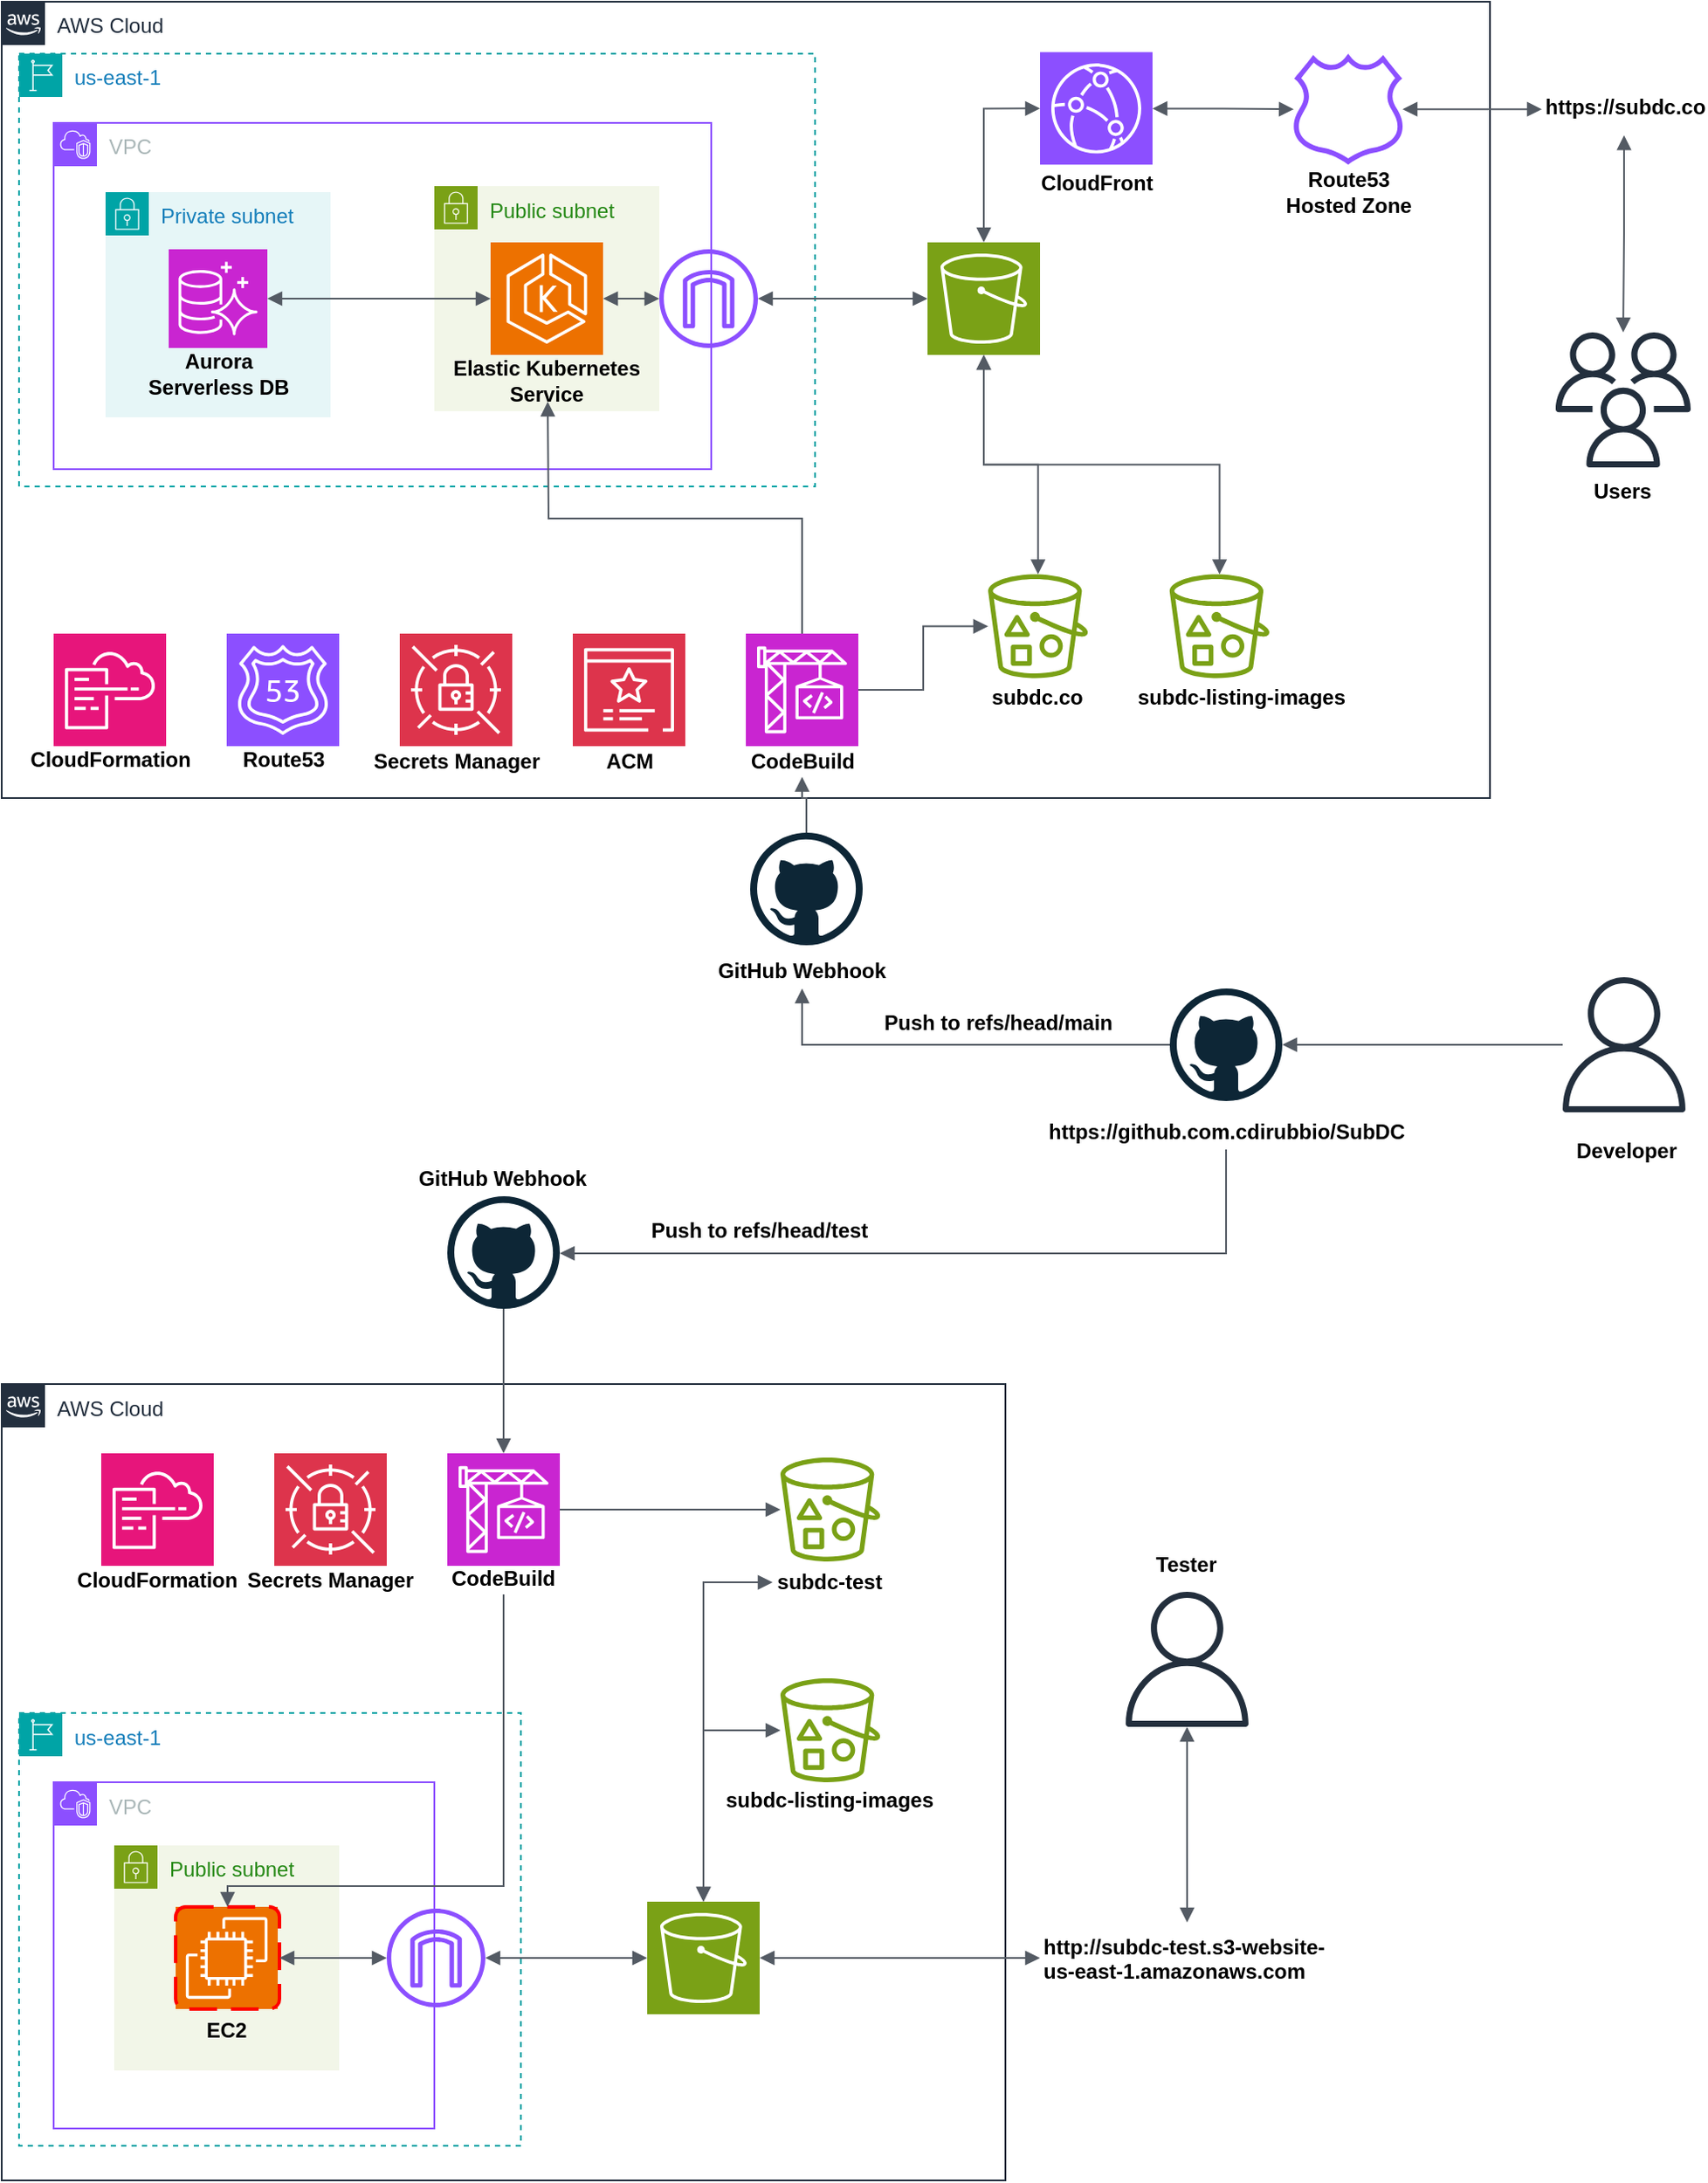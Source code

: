 <mxfile version="24.8.3">
  <diagram name="Page-1" id="cLoTebaXLB8Ytqw7zfb6">
    <mxGraphModel dx="511" dy="302" grid="1" gridSize="10" guides="1" tooltips="1" connect="1" arrows="1" fold="1" page="1" pageScale="1" pageWidth="850" pageHeight="1100" math="0" shadow="0">
      <root>
        <mxCell id="0" />
        <mxCell id="1" parent="0" />
        <mxCell id="9sHecVh8QtGsuW8aZkRC-1" value="AWS Cloud" style="points=[[0,0],[0.25,0],[0.5,0],[0.75,0],[1,0],[1,0.25],[1,0.5],[1,0.75],[1,1],[0.75,1],[0.5,1],[0.25,1],[0,1],[0,0.75],[0,0.5],[0,0.25]];outlineConnect=0;gradientColor=none;html=1;whiteSpace=wrap;fontSize=12;fontStyle=0;container=1;pointerEvents=0;collapsible=0;recursiveResize=0;shape=mxgraph.aws4.group;grIcon=mxgraph.aws4.group_aws_cloud_alt;strokeColor=#232F3E;fillColor=none;verticalAlign=top;align=left;spacingLeft=30;fontColor=#232F3E;dashed=0;" parent="1" vertex="1">
          <mxGeometry x="20" y="20" width="860" height="460" as="geometry" />
        </mxCell>
        <mxCell id="9sHecVh8QtGsuW8aZkRC-2" value="us-east-1" style="points=[[0,0],[0.25,0],[0.5,0],[0.75,0],[1,0],[1,0.25],[1,0.5],[1,0.75],[1,1],[0.75,1],[0.5,1],[0.25,1],[0,1],[0,0.75],[0,0.5],[0,0.25]];outlineConnect=0;gradientColor=none;html=1;whiteSpace=wrap;fontSize=12;fontStyle=0;container=1;pointerEvents=0;collapsible=0;recursiveResize=0;shape=mxgraph.aws4.group;grIcon=mxgraph.aws4.group_region;strokeColor=#00A4A6;fillColor=none;verticalAlign=top;align=left;spacingLeft=30;fontColor=#147EBA;dashed=1;" parent="9sHecVh8QtGsuW8aZkRC-1" vertex="1">
          <mxGeometry x="10" y="30" width="460" height="250" as="geometry" />
        </mxCell>
        <mxCell id="9sHecVh8QtGsuW8aZkRC-8" value="VPC" style="points=[[0,0],[0.25,0],[0.5,0],[0.75,0],[1,0],[1,0.25],[1,0.5],[1,0.75],[1,1],[0.75,1],[0.5,1],[0.25,1],[0,1],[0,0.75],[0,0.5],[0,0.25]];outlineConnect=0;gradientColor=none;html=1;whiteSpace=wrap;fontSize=12;fontStyle=0;container=1;pointerEvents=0;collapsible=0;recursiveResize=0;shape=mxgraph.aws4.group;grIcon=mxgraph.aws4.group_vpc2;strokeColor=#8C4FFF;fillColor=none;verticalAlign=top;align=left;spacingLeft=30;fontColor=#AAB7B8;dashed=0;" parent="9sHecVh8QtGsuW8aZkRC-2" vertex="1">
          <mxGeometry x="20" y="40" width="380" height="200" as="geometry" />
        </mxCell>
        <mxCell id="9sHecVh8QtGsuW8aZkRC-9" value="Public subnet" style="points=[[0,0],[0.25,0],[0.5,0],[0.75,0],[1,0],[1,0.25],[1,0.5],[1,0.75],[1,1],[0.75,1],[0.5,1],[0.25,1],[0,1],[0,0.75],[0,0.5],[0,0.25]];outlineConnect=0;gradientColor=none;html=1;whiteSpace=wrap;fontSize=12;fontStyle=0;container=1;pointerEvents=0;collapsible=0;recursiveResize=0;shape=mxgraph.aws4.group;grIcon=mxgraph.aws4.group_security_group;grStroke=0;strokeColor=#7AA116;fillColor=#F2F6E8;verticalAlign=top;align=left;spacingLeft=30;fontColor=#248814;dashed=0;" parent="9sHecVh8QtGsuW8aZkRC-8" vertex="1">
          <mxGeometry x="220" y="36.5" width="130" height="130" as="geometry" />
        </mxCell>
        <mxCell id="8hndP29kRmZh06HsHL5m-2" value="" style="sketch=0;points=[[0,0,0],[0.25,0,0],[0.5,0,0],[0.75,0,0],[1,0,0],[0,1,0],[0.25,1,0],[0.5,1,0],[0.75,1,0],[1,1,0],[0,0.25,0],[0,0.5,0],[0,0.75,0],[1,0.25,0],[1,0.5,0],[1,0.75,0]];outlineConnect=0;fontColor=#232F3E;fillColor=#ED7100;strokeColor=#ffffff;dashed=0;verticalLabelPosition=bottom;verticalAlign=top;align=center;html=1;fontSize=12;fontStyle=0;aspect=fixed;shape=mxgraph.aws4.resourceIcon;resIcon=mxgraph.aws4.eks;" vertex="1" parent="9sHecVh8QtGsuW8aZkRC-9">
          <mxGeometry x="32.5" y="32.5" width="65" height="65" as="geometry" />
        </mxCell>
        <mxCell id="8hndP29kRmZh06HsHL5m-4" value="Elastic Kubernetes Service" style="text;html=1;align=center;verticalAlign=middle;whiteSpace=wrap;rounded=0;fontStyle=1" vertex="1" parent="9sHecVh8QtGsuW8aZkRC-9">
          <mxGeometry x="5" y="97.5" width="120" height="30" as="geometry" />
        </mxCell>
        <mxCell id="9sHecVh8QtGsuW8aZkRC-35" value="Private subnet" style="points=[[0,0],[0.25,0],[0.5,0],[0.75,0],[1,0],[1,0.25],[1,0.5],[1,0.75],[1,1],[0.75,1],[0.5,1],[0.25,1],[0,1],[0,0.75],[0,0.5],[0,0.25]];outlineConnect=0;gradientColor=none;html=1;whiteSpace=wrap;fontSize=12;fontStyle=0;container=1;pointerEvents=0;collapsible=0;recursiveResize=0;shape=mxgraph.aws4.group;grIcon=mxgraph.aws4.group_security_group;grStroke=0;strokeColor=#00A4A6;fillColor=#E6F6F7;verticalAlign=top;align=left;spacingLeft=30;fontColor=#147EBA;dashed=0;" parent="9sHecVh8QtGsuW8aZkRC-8" vertex="1">
          <mxGeometry x="30" y="40" width="130" height="130" as="geometry" />
        </mxCell>
        <mxCell id="9sHecVh8QtGsuW8aZkRC-37" value="" style="sketch=0;points=[[0,0,0],[0.25,0,0],[0.5,0,0],[0.75,0,0],[1,0,0],[0,1,0],[0.25,1,0],[0.5,1,0],[0.75,1,0],[1,1,0],[0,0.25,0],[0,0.5,0],[0,0.75,0],[1,0.25,0],[1,0.5,0],[1,0.75,0]];outlineConnect=0;fontColor=#232F3E;fillColor=#C925D1;strokeColor=#ffffff;dashed=0;verticalLabelPosition=bottom;verticalAlign=top;align=center;html=1;fontSize=12;fontStyle=0;aspect=fixed;shape=mxgraph.aws4.resourceIcon;resIcon=mxgraph.aws4.aurora;" parent="9sHecVh8QtGsuW8aZkRC-35" vertex="1">
          <mxGeometry x="36.5" y="33" width="57" height="57" as="geometry" />
        </mxCell>
        <mxCell id="9sHecVh8QtGsuW8aZkRC-38" value="Aurora Serverless DB" style="text;html=1;align=center;verticalAlign=middle;whiteSpace=wrap;rounded=0;fontStyle=1" parent="9sHecVh8QtGsuW8aZkRC-35" vertex="1">
          <mxGeometry x="15.75" y="90" width="98.5" height="30" as="geometry" />
        </mxCell>
        <mxCell id="9sHecVh8QtGsuW8aZkRC-39" style="edgeStyle=orthogonalEdgeStyle;rounded=0;orthogonalLoop=1;jettySize=auto;html=1;exitX=1;exitY=0.5;exitDx=0;exitDy=0;exitPerimeter=0;endArrow=block;elbow=vertical;startArrow=block;startFill=1;endFill=1;strokeColor=#545B64;" parent="9sHecVh8QtGsuW8aZkRC-8" source="9sHecVh8QtGsuW8aZkRC-37" target="8hndP29kRmZh06HsHL5m-2" edge="1">
          <mxGeometry relative="1" as="geometry">
            <mxPoint x="240" y="102" as="targetPoint" />
          </mxGeometry>
        </mxCell>
        <mxCell id="9sHecVh8QtGsuW8aZkRC-12" value="" style="sketch=0;outlineConnect=0;fontColor=#232F3E;gradientColor=none;fillColor=#8C4FFF;strokeColor=none;dashed=0;verticalLabelPosition=bottom;verticalAlign=top;align=center;html=1;fontSize=12;fontStyle=0;aspect=fixed;pointerEvents=1;shape=mxgraph.aws4.internet_gateway;" parent="9sHecVh8QtGsuW8aZkRC-8" vertex="1">
          <mxGeometry x="350" y="73" width="57" height="57" as="geometry" />
        </mxCell>
        <mxCell id="9sHecVh8QtGsuW8aZkRC-23" value="" style="edgeStyle=orthogonalEdgeStyle;html=1;endArrow=block;elbow=vertical;startArrow=block;startFill=1;endFill=1;strokeColor=#545B64;rounded=0;exitX=1;exitY=0.5;exitDx=0;exitDy=0;exitPerimeter=0;" parent="9sHecVh8QtGsuW8aZkRC-8" source="8hndP29kRmZh06HsHL5m-2" target="9sHecVh8QtGsuW8aZkRC-12" edge="1">
          <mxGeometry width="100" relative="1" as="geometry">
            <mxPoint x="320" y="102" as="sourcePoint" />
            <mxPoint x="235" y="110" as="targetPoint" />
          </mxGeometry>
        </mxCell>
        <mxCell id="HaM_An7yO-ACqNu1QWbp-11" style="edgeStyle=orthogonalEdgeStyle;rounded=0;orthogonalLoop=1;jettySize=auto;html=1;exitX=0.5;exitY=1;exitDx=0;exitDy=0;exitPerimeter=0;endArrow=block;elbow=vertical;startArrow=block;startFill=1;endFill=1;strokeColor=#545B64;" parent="9sHecVh8QtGsuW8aZkRC-1" source="7wSFpp9sJQzXC4tISoXY-12" target="9sHecVh8QtGsuW8aZkRC-16" edge="1">
          <mxGeometry relative="1" as="geometry" />
        </mxCell>
        <mxCell id="9sHecVh8QtGsuW8aZkRC-16" value="" style="sketch=0;outlineConnect=0;fontColor=#232F3E;gradientColor=none;fillColor=#7AA116;strokeColor=none;dashed=0;verticalLabelPosition=bottom;verticalAlign=top;align=center;html=1;fontSize=12;fontStyle=0;aspect=fixed;pointerEvents=1;shape=mxgraph.aws4.bucket_with_objects;" parent="9sHecVh8QtGsuW8aZkRC-1" vertex="1">
          <mxGeometry x="674.89" y="330.75" width="57.69" height="60" as="geometry" />
        </mxCell>
        <mxCell id="9sHecVh8QtGsuW8aZkRC-31" value="subdc.co" style="text;html=1;align=center;verticalAlign=middle;whiteSpace=wrap;rounded=0;fontStyle=1" parent="9sHecVh8QtGsuW8aZkRC-1" vertex="1">
          <mxGeometry x="573.27" y="393.25" width="51.15" height="16.5" as="geometry" />
        </mxCell>
        <mxCell id="pGSdeuUpQNaxIjK8rSRS-2" value="subdc-listing-images" style="text;html=1;align=center;verticalAlign=middle;whiteSpace=wrap;rounded=0;fontStyle=1" parent="9sHecVh8QtGsuW8aZkRC-1" vertex="1">
          <mxGeometry x="651.27" y="390.75" width="131.15" height="21.5" as="geometry" />
        </mxCell>
        <mxCell id="pGSdeuUpQNaxIjK8rSRS-1" value="" style="sketch=0;outlineConnect=0;fontColor=#232F3E;gradientColor=none;fillColor=#7AA116;strokeColor=none;dashed=0;verticalLabelPosition=bottom;verticalAlign=top;align=center;html=1;fontSize=12;fontStyle=0;aspect=fixed;pointerEvents=1;shape=mxgraph.aws4.bucket_with_objects;" parent="9sHecVh8QtGsuW8aZkRC-1" vertex="1">
          <mxGeometry x="570" y="330.75" width="57.69" height="60" as="geometry" />
        </mxCell>
        <mxCell id="7wSFpp9sJQzXC4tISoXY-8" value="" style="sketch=0;points=[[0,0,0],[0.25,0,0],[0.5,0,0],[0.75,0,0],[1,0,0],[0,1,0],[0.25,1,0],[0.5,1,0],[0.75,1,0],[1,1,0],[0,0.25,0],[0,0.5,0],[0,0.75,0],[1,0.25,0],[1,0.5,0],[1,0.75,0]];points=[[0,0,0],[0.25,0,0],[0.5,0,0],[0.75,0,0],[1,0,0],[0,1,0],[0.25,1,0],[0.5,1,0],[0.75,1,0],[1,1,0],[0,0.25,0],[0,0.5,0],[0,0.75,0],[1,0.25,0],[1,0.5,0],[1,0.75,0]];outlineConnect=0;fontColor=#232F3E;fillColor=#E7157B;strokeColor=#ffffff;dashed=0;verticalLabelPosition=bottom;verticalAlign=top;align=center;html=1;fontSize=12;fontStyle=0;aspect=fixed;shape=mxgraph.aws4.resourceIcon;resIcon=mxgraph.aws4.cloudformation;" parent="9sHecVh8QtGsuW8aZkRC-1" vertex="1">
          <mxGeometry x="30" y="365" width="65" height="65" as="geometry" />
        </mxCell>
        <mxCell id="7wSFpp9sJQzXC4tISoXY-22" style="edgeStyle=orthogonalEdgeStyle;rounded=0;orthogonalLoop=1;jettySize=auto;html=1;endArrow=block;elbow=vertical;startArrow=block;startFill=1;endFill=1;strokeColor=#545B64;" parent="9sHecVh8QtGsuW8aZkRC-1" source="7wSFpp9sJQzXC4tISoXY-12" target="9sHecVh8QtGsuW8aZkRC-12" edge="1">
          <mxGeometry relative="1" as="geometry" />
        </mxCell>
        <mxCell id="7wSFpp9sJQzXC4tISoXY-12" value="" style="sketch=0;points=[[0,0,0],[0.25,0,0],[0.5,0,0],[0.75,0,0],[1,0,0],[0,1,0],[0.25,1,0],[0.5,1,0],[0.75,1,0],[1,1,0],[0,0.25,0],[0,0.5,0],[0,0.75,0],[1,0.25,0],[1,0.5,0],[1,0.75,0]];outlineConnect=0;fontColor=#232F3E;fillColor=#7AA116;strokeColor=#ffffff;dashed=0;verticalLabelPosition=bottom;verticalAlign=top;align=center;html=1;fontSize=12;fontStyle=0;aspect=fixed;shape=mxgraph.aws4.resourceIcon;resIcon=mxgraph.aws4.s3;" parent="9sHecVh8QtGsuW8aZkRC-1" vertex="1">
          <mxGeometry x="535" y="139" width="65" height="65" as="geometry" />
        </mxCell>
        <mxCell id="7wSFpp9sJQzXC4tISoXY-17" value="" style="sketch=0;outlineConnect=0;fontColor=#232F3E;gradientColor=none;fillColor=#8C4FFF;strokeColor=none;dashed=0;verticalLabelPosition=bottom;verticalAlign=top;align=center;html=1;fontSize=12;fontStyle=0;aspect=fixed;pointerEvents=1;shape=mxgraph.aws4.hosted_zone;" parent="9sHecVh8QtGsuW8aZkRC-1" vertex="1">
          <mxGeometry x="745.58" y="30" width="65" height="64.17" as="geometry" />
        </mxCell>
        <mxCell id="7wSFpp9sJQzXC4tISoXY-18" value="" style="sketch=0;points=[[0,0,0],[0.25,0,0],[0.5,0,0],[0.75,0,0],[1,0,0],[0,1,0],[0.25,1,0],[0.5,1,0],[0.75,1,0],[1,1,0],[0,0.25,0],[0,0.5,0],[0,0.75,0],[1,0.25,0],[1,0.5,0],[1,0.75,0]];outlineConnect=0;fontColor=#232F3E;fillColor=#8C4FFF;strokeColor=#ffffff;dashed=0;verticalLabelPosition=bottom;verticalAlign=top;align=center;html=1;fontSize=12;fontStyle=0;aspect=fixed;shape=mxgraph.aws4.resourceIcon;resIcon=mxgraph.aws4.route_53;" parent="9sHecVh8QtGsuW8aZkRC-1" vertex="1">
          <mxGeometry x="130" y="365" width="65" height="65" as="geometry" />
        </mxCell>
        <mxCell id="7wSFpp9sJQzXC4tISoXY-21" value="Route53 Hosted Zone" style="text;html=1;align=center;verticalAlign=middle;whiteSpace=wrap;rounded=0;fontStyle=1" parent="9sHecVh8QtGsuW8aZkRC-1" vertex="1">
          <mxGeometry x="732.58" y="95" width="91" height="30" as="geometry" />
        </mxCell>
        <mxCell id="7wSFpp9sJQzXC4tISoXY-42" style="edgeStyle=orthogonalEdgeStyle;rounded=0;orthogonalLoop=1;jettySize=auto;html=1;endArrow=block;elbow=vertical;startArrow=none;endFill=1;strokeColor=#545B64;" parent="9sHecVh8QtGsuW8aZkRC-1" source="7wSFpp9sJQzXC4tISoXY-23" target="pGSdeuUpQNaxIjK8rSRS-1" edge="1">
          <mxGeometry relative="1" as="geometry" />
        </mxCell>
        <mxCell id="HaM_An7yO-ACqNu1QWbp-9" style="edgeStyle=orthogonalEdgeStyle;rounded=0;orthogonalLoop=1;jettySize=auto;html=1;entryX=0.5;entryY=1;entryDx=0;entryDy=0;exitX=0.5;exitY=0;exitDx=0;exitDy=0;exitPerimeter=0;endArrow=block;elbow=vertical;startArrow=none;endFill=1;strokeColor=#545B64;" parent="9sHecVh8QtGsuW8aZkRC-1" source="7wSFpp9sJQzXC4tISoXY-23" edge="1">
          <mxGeometry relative="1" as="geometry">
            <mxPoint x="315.5" y="231" as="targetPoint" />
          </mxGeometry>
        </mxCell>
        <mxCell id="7wSFpp9sJQzXC4tISoXY-23" value="" style="sketch=0;points=[[0,0,0],[0.25,0,0],[0.5,0,0],[0.75,0,0],[1,0,0],[0,1,0],[0.25,1,0],[0.5,1,0],[0.75,1,0],[1,1,0],[0,0.25,0],[0,0.5,0],[0,0.75,0],[1,0.25,0],[1,0.5,0],[1,0.75,0]];outlineConnect=0;fontColor=#232F3E;fillColor=#C925D1;strokeColor=#ffffff;dashed=0;verticalLabelPosition=bottom;verticalAlign=top;align=center;html=1;fontSize=12;fontStyle=0;aspect=fixed;shape=mxgraph.aws4.resourceIcon;resIcon=mxgraph.aws4.codebuild;" parent="9sHecVh8QtGsuW8aZkRC-1" vertex="1">
          <mxGeometry x="430" y="365" width="65" height="65" as="geometry" />
        </mxCell>
        <mxCell id="7wSFpp9sJQzXC4tISoXY-26" value="CloudFormation" style="text;html=1;align=center;verticalAlign=middle;whiteSpace=wrap;rounded=0;fontStyle=1" parent="9sHecVh8QtGsuW8aZkRC-1" vertex="1">
          <mxGeometry x="12.5" y="430" width="100" height="16.5" as="geometry" />
        </mxCell>
        <mxCell id="7wSFpp9sJQzXC4tISoXY-25" value="Route53" style="text;html=1;align=center;verticalAlign=middle;whiteSpace=wrap;rounded=0;fontStyle=1" parent="9sHecVh8QtGsuW8aZkRC-1" vertex="1">
          <mxGeometry x="132.5" y="430" width="60" height="16.5" as="geometry" />
        </mxCell>
        <mxCell id="7wSFpp9sJQzXC4tISoXY-24" value="CodeBuild" style="text;html=1;align=center;verticalAlign=middle;whiteSpace=wrap;rounded=0;fontStyle=1" parent="9sHecVh8QtGsuW8aZkRC-1" vertex="1">
          <mxGeometry x="432.5" y="430" width="60" height="17.75" as="geometry" />
        </mxCell>
        <mxCell id="7wSFpp9sJQzXC4tISoXY-28" value="Secrets Manager" style="text;html=1;align=center;verticalAlign=middle;whiteSpace=wrap;rounded=0;fontStyle=1" parent="9sHecVh8QtGsuW8aZkRC-1" vertex="1">
          <mxGeometry x="212.5" y="430" width="100" height="17.75" as="geometry" />
        </mxCell>
        <mxCell id="7wSFpp9sJQzXC4tISoXY-27" value="" style="sketch=0;points=[[0,0,0],[0.25,0,0],[0.5,0,0],[0.75,0,0],[1,0,0],[0,1,0],[0.25,1,0],[0.5,1,0],[0.75,1,0],[1,1,0],[0,0.25,0],[0,0.5,0],[0,0.75,0],[1,0.25,0],[1,0.5,0],[1,0.75,0]];outlineConnect=0;fontColor=#232F3E;fillColor=#DD344C;strokeColor=#ffffff;dashed=0;verticalLabelPosition=bottom;verticalAlign=top;align=center;html=1;fontSize=12;fontStyle=0;aspect=fixed;shape=mxgraph.aws4.resourceIcon;resIcon=mxgraph.aws4.secrets_manager;" parent="9sHecVh8QtGsuW8aZkRC-1" vertex="1">
          <mxGeometry x="230" y="365" width="65" height="65" as="geometry" />
        </mxCell>
        <mxCell id="HaM_An7yO-ACqNu1QWbp-6" style="edgeStyle=orthogonalEdgeStyle;rounded=0;orthogonalLoop=1;jettySize=auto;html=1;endArrow=block;elbow=vertical;startArrow=block;startFill=1;endFill=1;strokeColor=#545B64;" parent="9sHecVh8QtGsuW8aZkRC-1" source="HaM_An7yO-ACqNu1QWbp-2" target="7wSFpp9sJQzXC4tISoXY-17" edge="1">
          <mxGeometry relative="1" as="geometry" />
        </mxCell>
        <mxCell id="HaM_An7yO-ACqNu1QWbp-2" value="" style="sketch=0;points=[[0,0,0],[0.25,0,0],[0.5,0,0],[0.75,0,0],[1,0,0],[0,1,0],[0.25,1,0],[0.5,1,0],[0.75,1,0],[1,1,0],[0,0.25,0],[0,0.5,0],[0,0.75,0],[1,0.25,0],[1,0.5,0],[1,0.75,0]];outlineConnect=0;fontColor=#232F3E;fillColor=#8C4FFF;strokeColor=#ffffff;dashed=0;verticalLabelPosition=bottom;verticalAlign=top;align=center;html=1;fontSize=12;fontStyle=0;aspect=fixed;shape=mxgraph.aws4.resourceIcon;resIcon=mxgraph.aws4.cloudfront;" parent="9sHecVh8QtGsuW8aZkRC-1" vertex="1">
          <mxGeometry x="600" y="29.17" width="65" height="65" as="geometry" />
        </mxCell>
        <mxCell id="HaM_An7yO-ACqNu1QWbp-5" style="edgeStyle=orthogonalEdgeStyle;rounded=0;orthogonalLoop=1;jettySize=auto;html=1;entryX=0.5;entryY=0;entryDx=0;entryDy=0;entryPerimeter=0;endArrow=block;elbow=vertical;startArrow=block;startFill=1;endFill=1;strokeColor=#545B64;exitX=0;exitY=0.5;exitDx=0;exitDy=0;exitPerimeter=0;" parent="9sHecVh8QtGsuW8aZkRC-1" source="HaM_An7yO-ACqNu1QWbp-2" target="7wSFpp9sJQzXC4tISoXY-12" edge="1">
          <mxGeometry relative="1" as="geometry" />
        </mxCell>
        <mxCell id="HaM_An7yO-ACqNu1QWbp-7" value="CloudFront" style="text;html=1;align=center;verticalAlign=middle;whiteSpace=wrap;rounded=0;fontStyle=1" parent="9sHecVh8QtGsuW8aZkRC-1" vertex="1">
          <mxGeometry x="597.5" y="95" width="70" height="20" as="geometry" />
        </mxCell>
        <mxCell id="HaM_An7yO-ACqNu1QWbp-10" style="edgeStyle=orthogonalEdgeStyle;rounded=0;orthogonalLoop=1;jettySize=auto;html=1;entryX=0.5;entryY=1;entryDx=0;entryDy=0;entryPerimeter=0;endArrow=block;elbow=vertical;startArrow=block;startFill=1;endFill=1;strokeColor=#545B64;" parent="9sHecVh8QtGsuW8aZkRC-1" source="pGSdeuUpQNaxIjK8rSRS-1" target="7wSFpp9sJQzXC4tISoXY-12" edge="1">
          <mxGeometry relative="1" as="geometry" />
        </mxCell>
        <mxCell id="HaM_An7yO-ACqNu1QWbp-13" value="" style="sketch=0;points=[[0,0,0],[0.25,0,0],[0.5,0,0],[0.75,0,0],[1,0,0],[0,1,0],[0.25,1,0],[0.5,1,0],[0.75,1,0],[1,1,0],[0,0.25,0],[0,0.5,0],[0,0.75,0],[1,0.25,0],[1,0.5,0],[1,0.75,0]];outlineConnect=0;fontColor=#232F3E;fillColor=#DD344C;strokeColor=#ffffff;dashed=0;verticalLabelPosition=bottom;verticalAlign=top;align=center;html=1;fontSize=12;fontStyle=0;aspect=fixed;shape=mxgraph.aws4.resourceIcon;resIcon=mxgraph.aws4.certificate_manager_3;" parent="9sHecVh8QtGsuW8aZkRC-1" vertex="1">
          <mxGeometry x="330" y="365" width="65" height="65" as="geometry" />
        </mxCell>
        <mxCell id="HaM_An7yO-ACqNu1QWbp-14" value="ACM" style="text;html=1;align=center;verticalAlign=middle;whiteSpace=wrap;rounded=0;fontStyle=1" parent="9sHecVh8QtGsuW8aZkRC-1" vertex="1">
          <mxGeometry x="342.5" y="430" width="40" height="17.75" as="geometry" />
        </mxCell>
        <mxCell id="7wSFpp9sJQzXC4tISoXY-30" style="edgeStyle=orthogonalEdgeStyle;rounded=0;orthogonalLoop=1;jettySize=auto;html=1;endArrow=block;elbow=vertical;startArrow=block;startFill=1;endFill=1;strokeColor=#545B64;" parent="1" source="9sHecVh8QtGsuW8aZkRC-27" target="7wSFpp9sJQzXC4tISoXY-17" edge="1">
          <mxGeometry relative="1" as="geometry" />
        </mxCell>
        <UserObject label="&lt;b&gt;https://subdc.co&lt;/b&gt;" link="https://subdc.co" id="9sHecVh8QtGsuW8aZkRC-27">
          <mxCell style="text;whiteSpace=wrap;html=1;" parent="1" vertex="1">
            <mxGeometry x="910" y="67.09" width="95" height="30" as="geometry" />
          </mxCell>
        </UserObject>
        <mxCell id="9sHecVh8QtGsuW8aZkRC-32" style="edgeStyle=orthogonalEdgeStyle;rounded=0;orthogonalLoop=1;jettySize=auto;html=1;endArrow=block;elbow=vertical;startArrow=block;startFill=1;endFill=1;strokeColor=#545B64;" parent="1" source="9sHecVh8QtGsuW8aZkRC-27" target="M8VhZg36b8eC-4sq4X0w-50" edge="1">
          <mxGeometry relative="1" as="geometry">
            <mxPoint x="909.44" y="80" as="sourcePoint" />
            <mxPoint x="957.5" y="190" as="targetPoint" />
          </mxGeometry>
        </mxCell>
        <mxCell id="7wSFpp9sJQzXC4tISoXY-41" style="edgeStyle=orthogonalEdgeStyle;rounded=0;orthogonalLoop=1;jettySize=auto;html=1;endArrow=block;elbow=vertical;startArrow=none;endFill=1;strokeColor=#545B64;" parent="1" source="7wSFpp9sJQzXC4tISoXY-31" target="7wSFpp9sJQzXC4tISoXY-24" edge="1">
          <mxGeometry relative="1" as="geometry" />
        </mxCell>
        <mxCell id="7wSFpp9sJQzXC4tISoXY-31" value="" style="dashed=0;outlineConnect=0;html=1;align=center;labelPosition=center;verticalLabelPosition=bottom;verticalAlign=top;shape=mxgraph.weblogos.github" parent="1" vertex="1">
          <mxGeometry x="452.5" y="500" width="65" height="65" as="geometry" />
        </mxCell>
        <mxCell id="7wSFpp9sJQzXC4tISoXY-32" value="GitHub Webhook" style="text;html=1;align=center;verticalAlign=middle;whiteSpace=wrap;rounded=0;fontStyle=1" parent="1" vertex="1">
          <mxGeometry x="430.97" y="570" width="103.07" height="20" as="geometry" />
        </mxCell>
        <mxCell id="M8VhZg36b8eC-4sq4X0w-1" value="AWS Cloud" style="points=[[0,0],[0.25,0],[0.5,0],[0.75,0],[1,0],[1,0.25],[1,0.5],[1,0.75],[1,1],[0.75,1],[0.5,1],[0.25,1],[0,1],[0,0.75],[0,0.5],[0,0.25]];outlineConnect=0;gradientColor=none;html=1;whiteSpace=wrap;fontSize=12;fontStyle=0;container=1;pointerEvents=0;collapsible=0;recursiveResize=0;shape=mxgraph.aws4.group;grIcon=mxgraph.aws4.group_aws_cloud_alt;strokeColor=#232F3E;fillColor=none;verticalAlign=top;align=left;spacingLeft=30;fontColor=#232F3E;dashed=0;" parent="1" vertex="1">
          <mxGeometry x="20" y="818.5" width="580" height="460" as="geometry" />
        </mxCell>
        <mxCell id="M8VhZg36b8eC-4sq4X0w-2" value="us-east-1" style="points=[[0,0],[0.25,0],[0.5,0],[0.75,0],[1,0],[1,0.25],[1,0.5],[1,0.75],[1,1],[0.75,1],[0.5,1],[0.25,1],[0,1],[0,0.75],[0,0.5],[0,0.25]];outlineConnect=0;gradientColor=none;html=1;whiteSpace=wrap;fontSize=12;fontStyle=0;container=1;pointerEvents=0;collapsible=0;recursiveResize=0;shape=mxgraph.aws4.group;grIcon=mxgraph.aws4.group_region;strokeColor=#00A4A6;fillColor=none;verticalAlign=top;align=left;spacingLeft=30;fontColor=#147EBA;dashed=1;" parent="M8VhZg36b8eC-4sq4X0w-1" vertex="1">
          <mxGeometry x="10" y="190" width="290" height="250" as="geometry" />
        </mxCell>
        <mxCell id="M8VhZg36b8eC-4sq4X0w-3" value="VPC" style="points=[[0,0],[0.25,0],[0.5,0],[0.75,0],[1,0],[1,0.25],[1,0.5],[1,0.75],[1,1],[0.75,1],[0.5,1],[0.25,1],[0,1],[0,0.75],[0,0.5],[0,0.25]];outlineConnect=0;gradientColor=none;html=1;whiteSpace=wrap;fontSize=12;fontStyle=0;container=1;pointerEvents=0;collapsible=0;recursiveResize=0;shape=mxgraph.aws4.group;grIcon=mxgraph.aws4.group_vpc2;strokeColor=#8C4FFF;fillColor=none;verticalAlign=top;align=left;spacingLeft=30;fontColor=#AAB7B8;dashed=0;" parent="M8VhZg36b8eC-4sq4X0w-2" vertex="1">
          <mxGeometry x="20" y="40" width="220" height="200" as="geometry" />
        </mxCell>
        <mxCell id="M8VhZg36b8eC-4sq4X0w-4" value="Public subnet" style="points=[[0,0],[0.25,0],[0.5,0],[0.75,0],[1,0],[1,0.25],[1,0.5],[1,0.75],[1,1],[0.75,1],[0.5,1],[0.25,1],[0,1],[0,0.75],[0,0.5],[0,0.25]];outlineConnect=0;gradientColor=none;html=1;whiteSpace=wrap;fontSize=12;fontStyle=0;container=1;pointerEvents=0;collapsible=0;recursiveResize=0;shape=mxgraph.aws4.group;grIcon=mxgraph.aws4.group_security_group;grStroke=0;strokeColor=#7AA116;fillColor=#F2F6E8;verticalAlign=top;align=left;spacingLeft=30;fontColor=#248814;dashed=0;" parent="M8VhZg36b8eC-4sq4X0w-3" vertex="1">
          <mxGeometry x="35" y="36.5" width="130" height="130" as="geometry" />
        </mxCell>
        <mxCell id="M8VhZg36b8eC-4sq4X0w-5" value="" style="sketch=0;points=[[0,0,0],[0.25,0,0],[0.5,0,0],[0.75,0,0],[1,0,0],[0,1,0],[0.25,1,0],[0.5,1,0],[0.75,1,0],[1,1,0],[0,0.25,0],[0,0.5,0],[0,0.75,0],[1,0.25,0],[1,0.5,0],[1,0.75,0]];outlineConnect=0;fontColor=#232F3E;fillColor=#ED7100;strokeColor=#ffffff;dashed=0;verticalLabelPosition=bottom;verticalAlign=top;align=center;html=1;fontSize=12;fontStyle=0;aspect=fixed;shape=mxgraph.aws4.resourceIcon;resIcon=mxgraph.aws4.ec2;" parent="M8VhZg36b8eC-4sq4X0w-4" vertex="1">
          <mxGeometry x="35.5" y="35.5" width="59" height="59" as="geometry" />
        </mxCell>
        <mxCell id="M8VhZg36b8eC-4sq4X0w-6" value="" style="rounded=1;arcSize=10;dashed=1;strokeColor=#ff0000;fillColor=none;gradientColor=none;dashPattern=8 4;strokeWidth=2;" parent="M8VhZg36b8eC-4sq4X0w-4" vertex="1">
          <mxGeometry x="35.5" y="35.5" width="60" height="59" as="geometry" />
        </mxCell>
        <mxCell id="M8VhZg36b8eC-4sq4X0w-7" value="EC2" style="text;html=1;align=center;verticalAlign=middle;whiteSpace=wrap;rounded=0;fontStyle=1" parent="M8VhZg36b8eC-4sq4X0w-4" vertex="1">
          <mxGeometry x="45" y="94.5" width="40" height="25.5" as="geometry" />
        </mxCell>
        <mxCell id="M8VhZg36b8eC-4sq4X0w-12" value="" style="sketch=0;outlineConnect=0;fontColor=#232F3E;gradientColor=none;fillColor=#8C4FFF;strokeColor=none;dashed=0;verticalLabelPosition=bottom;verticalAlign=top;align=center;html=1;fontSize=12;fontStyle=0;aspect=fixed;pointerEvents=1;shape=mxgraph.aws4.internet_gateway;" parent="M8VhZg36b8eC-4sq4X0w-3" vertex="1">
          <mxGeometry x="192.5" y="73" width="57" height="57" as="geometry" />
        </mxCell>
        <mxCell id="M8VhZg36b8eC-4sq4X0w-13" value="" style="edgeStyle=orthogonalEdgeStyle;html=1;endArrow=block;elbow=vertical;startArrow=block;startFill=1;endFill=1;strokeColor=#545B64;rounded=0;exitX=1;exitY=0.5;exitDx=0;exitDy=0;" parent="M8VhZg36b8eC-4sq4X0w-3" source="M8VhZg36b8eC-4sq4X0w-6" target="M8VhZg36b8eC-4sq4X0w-12" edge="1">
          <mxGeometry width="100" relative="1" as="geometry">
            <mxPoint x="135" y="110" as="sourcePoint" />
            <mxPoint x="235" y="110" as="targetPoint" />
          </mxGeometry>
        </mxCell>
        <mxCell id="M8VhZg36b8eC-4sq4X0w-15" value="" style="sketch=0;outlineConnect=0;fontColor=#232F3E;gradientColor=none;fillColor=#7AA116;strokeColor=none;dashed=0;verticalLabelPosition=bottom;verticalAlign=top;align=center;html=1;fontSize=12;fontStyle=0;aspect=fixed;pointerEvents=1;shape=mxgraph.aws4.bucket_with_objects;" parent="M8VhZg36b8eC-4sq4X0w-1" vertex="1">
          <mxGeometry x="450" y="170" width="57.69" height="60" as="geometry" />
        </mxCell>
        <mxCell id="M8VhZg36b8eC-4sq4X0w-16" value="subdc-test" style="text;html=1;align=center;verticalAlign=middle;whiteSpace=wrap;rounded=0;fontStyle=1" parent="M8VhZg36b8eC-4sq4X0w-1" vertex="1">
          <mxGeometry x="445.48" y="106.25" width="66.73" height="16.5" as="geometry" />
        </mxCell>
        <mxCell id="M8VhZg36b8eC-4sq4X0w-17" value="subdc-listing-images" style="text;html=1;align=center;verticalAlign=middle;whiteSpace=wrap;rounded=0;fontStyle=1" parent="M8VhZg36b8eC-4sq4X0w-1" vertex="1">
          <mxGeometry x="413.27" y="230" width="131.15" height="21.5" as="geometry" />
        </mxCell>
        <mxCell id="M8VhZg36b8eC-4sq4X0w-18" value="" style="sketch=0;outlineConnect=0;fontColor=#232F3E;gradientColor=none;fillColor=#7AA116;strokeColor=none;dashed=0;verticalLabelPosition=bottom;verticalAlign=top;align=center;html=1;fontSize=12;fontStyle=0;aspect=fixed;pointerEvents=1;shape=mxgraph.aws4.bucket_with_objects;" parent="M8VhZg36b8eC-4sq4X0w-1" vertex="1">
          <mxGeometry x="450" y="42.5" width="57.69" height="60" as="geometry" />
        </mxCell>
        <mxCell id="M8VhZg36b8eC-4sq4X0w-19" value="" style="sketch=0;points=[[0,0,0],[0.25,0,0],[0.5,0,0],[0.75,0,0],[1,0,0],[0,1,0],[0.25,1,0],[0.5,1,0],[0.75,1,0],[1,1,0],[0,0.25,0],[0,0.5,0],[0,0.75,0],[1,0.25,0],[1,0.5,0],[1,0.75,0]];points=[[0,0,0],[0.25,0,0],[0.5,0,0],[0.75,0,0],[1,0,0],[0,1,0],[0.25,1,0],[0.5,1,0],[0.75,1,0],[1,1,0],[0,0.25,0],[0,0.5,0],[0,0.75,0],[1,0.25,0],[1,0.5,0],[1,0.75,0]];outlineConnect=0;fontColor=#232F3E;fillColor=#E7157B;strokeColor=#ffffff;dashed=0;verticalLabelPosition=bottom;verticalAlign=top;align=center;html=1;fontSize=12;fontStyle=0;aspect=fixed;shape=mxgraph.aws4.resourceIcon;resIcon=mxgraph.aws4.cloudformation;" parent="M8VhZg36b8eC-4sq4X0w-1" vertex="1">
          <mxGeometry x="57.5" y="40" width="65" height="65" as="geometry" />
        </mxCell>
        <mxCell id="M8VhZg36b8eC-4sq4X0w-21" value="" style="sketch=0;points=[[0,0,0],[0.25,0,0],[0.5,0,0],[0.75,0,0],[1,0,0],[0,1,0],[0.25,1,0],[0.5,1,0],[0.75,1,0],[1,1,0],[0,0.25,0],[0,0.5,0],[0,0.75,0],[1,0.25,0],[1,0.5,0],[1,0.75,0]];outlineConnect=0;fontColor=#232F3E;fillColor=#7AA116;strokeColor=#ffffff;dashed=0;verticalLabelPosition=bottom;verticalAlign=top;align=center;html=1;fontSize=12;fontStyle=0;aspect=fixed;shape=mxgraph.aws4.resourceIcon;resIcon=mxgraph.aws4.s3;" parent="M8VhZg36b8eC-4sq4X0w-1" vertex="1">
          <mxGeometry x="373.0" y="299" width="65" height="65" as="geometry" />
        </mxCell>
        <mxCell id="M8VhZg36b8eC-4sq4X0w-79" style="edgeStyle=orthogonalEdgeStyle;rounded=0;orthogonalLoop=1;jettySize=auto;html=1;endArrow=block;elbow=vertical;startArrow=none;endFill=1;strokeColor=#545B64;" parent="M8VhZg36b8eC-4sq4X0w-1" source="M8VhZg36b8eC-4sq4X0w-27" target="M8VhZg36b8eC-4sq4X0w-18" edge="1">
          <mxGeometry relative="1" as="geometry" />
        </mxCell>
        <mxCell id="M8VhZg36b8eC-4sq4X0w-27" value="" style="sketch=0;points=[[0,0,0],[0.25,0,0],[0.5,0,0],[0.75,0,0],[1,0,0],[0,1,0],[0.25,1,0],[0.5,1,0],[0.75,1,0],[1,1,0],[0,0.25,0],[0,0.5,0],[0,0.75,0],[1,0.25,0],[1,0.5,0],[1,0.75,0]];outlineConnect=0;fontColor=#232F3E;fillColor=#C925D1;strokeColor=#ffffff;dashed=0;verticalLabelPosition=bottom;verticalAlign=top;align=center;html=1;fontSize=12;fontStyle=0;aspect=fixed;shape=mxgraph.aws4.resourceIcon;resIcon=mxgraph.aws4.codebuild;" parent="M8VhZg36b8eC-4sq4X0w-1" vertex="1">
          <mxGeometry x="257.5" y="40" width="65" height="65" as="geometry" />
        </mxCell>
        <mxCell id="M8VhZg36b8eC-4sq4X0w-28" value="CloudFormation" style="text;html=1;align=center;verticalAlign=middle;whiteSpace=wrap;rounded=0;fontStyle=1" parent="M8VhZg36b8eC-4sq4X0w-1" vertex="1">
          <mxGeometry x="40" y="105" width="100" height="16.5" as="geometry" />
        </mxCell>
        <mxCell id="M8VhZg36b8eC-4sq4X0w-80" style="edgeStyle=orthogonalEdgeStyle;rounded=0;orthogonalLoop=1;jettySize=auto;html=1;exitX=0.5;exitY=1;exitDx=0;exitDy=0;entryX=0.5;entryY=0;entryDx=0;entryDy=0;endArrow=block;elbow=vertical;startArrow=none;endFill=1;strokeColor=#545B64;" parent="M8VhZg36b8eC-4sq4X0w-1" source="M8VhZg36b8eC-4sq4X0w-30" target="M8VhZg36b8eC-4sq4X0w-6" edge="1">
          <mxGeometry relative="1" as="geometry">
            <Array as="points">
              <mxPoint x="290" y="290" />
              <mxPoint x="131" y="290" />
            </Array>
          </mxGeometry>
        </mxCell>
        <mxCell id="M8VhZg36b8eC-4sq4X0w-30" value="CodeBuild" style="text;html=1;align=center;verticalAlign=middle;whiteSpace=wrap;rounded=0;fontStyle=1" parent="M8VhZg36b8eC-4sq4X0w-1" vertex="1">
          <mxGeometry x="260" y="103.75" width="60" height="17.75" as="geometry" />
        </mxCell>
        <mxCell id="M8VhZg36b8eC-4sq4X0w-31" value="Secrets Manager" style="text;html=1;align=center;verticalAlign=middle;whiteSpace=wrap;rounded=0;fontStyle=1" parent="M8VhZg36b8eC-4sq4X0w-1" vertex="1">
          <mxGeometry x="140" y="105" width="100" height="17.75" as="geometry" />
        </mxCell>
        <mxCell id="M8VhZg36b8eC-4sq4X0w-32" value="" style="sketch=0;points=[[0,0,0],[0.25,0,0],[0.5,0,0],[0.75,0,0],[1,0,0],[0,1,0],[0.25,1,0],[0.5,1,0],[0.75,1,0],[1,1,0],[0,0.25,0],[0,0.5,0],[0,0.75,0],[1,0.25,0],[1,0.5,0],[1,0.75,0]];outlineConnect=0;fontColor=#232F3E;fillColor=#DD344C;strokeColor=#ffffff;dashed=0;verticalLabelPosition=bottom;verticalAlign=top;align=center;html=1;fontSize=12;fontStyle=0;aspect=fixed;shape=mxgraph.aws4.resourceIcon;resIcon=mxgraph.aws4.secrets_manager;" parent="M8VhZg36b8eC-4sq4X0w-1" vertex="1">
          <mxGeometry x="157.5" y="40" width="65" height="65" as="geometry" />
        </mxCell>
        <mxCell id="M8VhZg36b8eC-4sq4X0w-77" style="edgeStyle=orthogonalEdgeStyle;rounded=0;orthogonalLoop=1;jettySize=auto;html=1;entryX=0;entryY=0.5;entryDx=0;entryDy=0;entryPerimeter=0;endArrow=block;elbow=vertical;startArrow=block;startFill=1;endFill=1;strokeColor=#545B64;" parent="M8VhZg36b8eC-4sq4X0w-1" source="M8VhZg36b8eC-4sq4X0w-12" target="M8VhZg36b8eC-4sq4X0w-21" edge="1">
          <mxGeometry relative="1" as="geometry" />
        </mxCell>
        <mxCell id="M8VhZg36b8eC-4sq4X0w-81" style="edgeStyle=orthogonalEdgeStyle;rounded=0;orthogonalLoop=1;jettySize=auto;html=1;entryX=0.5;entryY=0;entryDx=0;entryDy=0;entryPerimeter=0;endArrow=block;elbow=vertical;startArrow=block;startFill=1;endFill=1;strokeColor=#545B64;" parent="M8VhZg36b8eC-4sq4X0w-1" source="M8VhZg36b8eC-4sq4X0w-16" target="M8VhZg36b8eC-4sq4X0w-21" edge="1">
          <mxGeometry relative="1" as="geometry" />
        </mxCell>
        <mxCell id="M8VhZg36b8eC-4sq4X0w-82" style="edgeStyle=orthogonalEdgeStyle;rounded=0;orthogonalLoop=1;jettySize=auto;html=1;entryX=0.5;entryY=0;entryDx=0;entryDy=0;entryPerimeter=0;endArrow=block;elbow=vertical;startArrow=block;endFill=1;strokeColor=#545B64;startFill=1;" parent="M8VhZg36b8eC-4sq4X0w-1" source="M8VhZg36b8eC-4sq4X0w-15" target="M8VhZg36b8eC-4sq4X0w-21" edge="1">
          <mxGeometry relative="1" as="geometry" />
        </mxCell>
        <mxCell id="M8VhZg36b8eC-4sq4X0w-45" value="" style="dashed=0;outlineConnect=0;html=1;align=center;labelPosition=center;verticalLabelPosition=bottom;verticalAlign=top;shape=mxgraph.weblogos.github" parent="1" vertex="1">
          <mxGeometry x="277.5" y="710" width="65" height="65" as="geometry" />
        </mxCell>
        <mxCell id="M8VhZg36b8eC-4sq4X0w-68" style="edgeStyle=orthogonalEdgeStyle;rounded=0;orthogonalLoop=1;jettySize=auto;html=1;endArrow=block;elbow=vertical;startArrow=none;endFill=1;strokeColor=#545B64;" parent="1" source="M8VhZg36b8eC-4sq4X0w-49" target="M8VhZg36b8eC-4sq4X0w-66" edge="1">
          <mxGeometry relative="1" as="geometry" />
        </mxCell>
        <mxCell id="M8VhZg36b8eC-4sq4X0w-49" value="" style="sketch=0;outlineConnect=0;fontColor=#232F3E;gradientColor=none;fillColor=#232F3D;strokeColor=none;dashed=0;verticalLabelPosition=bottom;verticalAlign=top;align=center;html=1;fontSize=12;fontStyle=0;aspect=fixed;pointerEvents=1;shape=mxgraph.aws4.user;" parent="1" vertex="1">
          <mxGeometry x="918.5" y="583.5" width="78" height="78" as="geometry" />
        </mxCell>
        <mxCell id="M8VhZg36b8eC-4sq4X0w-50" value="" style="sketch=0;outlineConnect=0;fontColor=#232F3E;gradientColor=none;fillColor=#232F3D;strokeColor=none;dashed=0;verticalLabelPosition=bottom;verticalAlign=top;align=center;html=1;fontSize=12;fontStyle=0;aspect=fixed;pointerEvents=1;shape=mxgraph.aws4.users;" parent="1" vertex="1">
          <mxGeometry x="918" y="211" width="78" height="78" as="geometry" />
        </mxCell>
        <UserObject label="&lt;b&gt;Users&lt;/b&gt;" id="M8VhZg36b8eC-4sq4X0w-52">
          <mxCell style="text;whiteSpace=wrap;html=1;" parent="1" vertex="1">
            <mxGeometry x="937.5" y="289" width="40" height="20" as="geometry" />
          </mxCell>
        </UserObject>
        <UserObject label="&lt;b&gt;Developer&lt;/b&gt;" id="M8VhZg36b8eC-4sq4X0w-53">
          <mxCell style="text;whiteSpace=wrap;html=1;" parent="1" vertex="1">
            <mxGeometry x="927.5" y="670" width="60" height="20" as="geometry" />
          </mxCell>
        </UserObject>
        <mxCell id="M8VhZg36b8eC-4sq4X0w-85" style="edgeStyle=orthogonalEdgeStyle;rounded=0;orthogonalLoop=1;jettySize=auto;html=1;entryX=0.5;entryY=0;entryDx=0;entryDy=0;endArrow=block;elbow=vertical;startArrow=block;startFill=1;endFill=1;strokeColor=#545B64;" parent="1" source="M8VhZg36b8eC-4sq4X0w-55" target="M8VhZg36b8eC-4sq4X0w-84" edge="1">
          <mxGeometry relative="1" as="geometry" />
        </mxCell>
        <mxCell id="M8VhZg36b8eC-4sq4X0w-55" value="" style="sketch=0;outlineConnect=0;fontColor=#232F3E;gradientColor=none;fillColor=#232F3D;strokeColor=none;dashed=0;verticalLabelPosition=bottom;verticalAlign=top;align=center;html=1;fontSize=12;fontStyle=0;aspect=fixed;pointerEvents=1;shape=mxgraph.aws4.user;" parent="1" vertex="1">
          <mxGeometry x="666" y="938.5" width="78" height="78" as="geometry" />
        </mxCell>
        <UserObject label="&lt;b&gt;Tester&lt;/b&gt;" id="M8VhZg36b8eC-4sq4X0w-56">
          <mxCell style="text;whiteSpace=wrap;html=1;" parent="1" vertex="1">
            <mxGeometry x="685" y="908.5" width="40" height="30" as="geometry" />
          </mxCell>
        </UserObject>
        <mxCell id="M8VhZg36b8eC-4sq4X0w-61" value="GitHub Webhook" style="text;html=1;align=center;verticalAlign=middle;whiteSpace=wrap;rounded=0;fontStyle=1" parent="1" vertex="1">
          <mxGeometry x="258.47" y="690" width="103.07" height="20" as="geometry" />
        </mxCell>
        <mxCell id="M8VhZg36b8eC-4sq4X0w-73" style="edgeStyle=orthogonalEdgeStyle;rounded=0;orthogonalLoop=1;jettySize=auto;html=1;entryX=0.5;entryY=1;entryDx=0;entryDy=0;endArrow=block;elbow=vertical;startArrow=none;endFill=1;strokeColor=#545B64;" parent="1" source="M8VhZg36b8eC-4sq4X0w-66" target="7wSFpp9sJQzXC4tISoXY-32" edge="1">
          <mxGeometry relative="1" as="geometry" />
        </mxCell>
        <mxCell id="M8VhZg36b8eC-4sq4X0w-66" value="" style="dashed=0;outlineConnect=0;html=1;align=center;labelPosition=center;verticalLabelPosition=bottom;verticalAlign=top;shape=mxgraph.weblogos.github" parent="1" vertex="1">
          <mxGeometry x="695" y="590" width="65" height="65" as="geometry" />
        </mxCell>
        <mxCell id="M8VhZg36b8eC-4sq4X0w-93" style="edgeStyle=orthogonalEdgeStyle;rounded=0;orthogonalLoop=1;jettySize=auto;html=1;endArrow=block;elbow=vertical;startArrow=none;endFill=1;strokeColor=#545B64;" parent="1" source="M8VhZg36b8eC-4sq4X0w-67" target="M8VhZg36b8eC-4sq4X0w-45" edge="1">
          <mxGeometry relative="1" as="geometry">
            <Array as="points">
              <mxPoint x="728" y="743" />
            </Array>
          </mxGeometry>
        </mxCell>
        <mxCell id="M8VhZg36b8eC-4sq4X0w-67" value="https://github.com.cdirubbio/SubDC" style="text;html=1;align=center;verticalAlign=middle;whiteSpace=wrap;rounded=0;fontStyle=1" parent="1" vertex="1">
          <mxGeometry x="622.5" y="663" width="210" height="20" as="geometry" />
        </mxCell>
        <mxCell id="M8VhZg36b8eC-4sq4X0w-71" style="edgeStyle=orthogonalEdgeStyle;rounded=0;orthogonalLoop=1;jettySize=auto;html=1;entryX=0.5;entryY=0;entryDx=0;entryDy=0;entryPerimeter=0;endArrow=block;elbow=vertical;startArrow=none;endFill=1;strokeColor=#545B64;" parent="1" source="M8VhZg36b8eC-4sq4X0w-45" target="M8VhZg36b8eC-4sq4X0w-27" edge="1">
          <mxGeometry relative="1" as="geometry" />
        </mxCell>
        <mxCell id="M8VhZg36b8eC-4sq4X0w-74" value="Push to refs/head/main" style="text;html=1;align=center;verticalAlign=middle;whiteSpace=wrap;rounded=0;fontStyle=1" parent="1" vertex="1">
          <mxGeometry x="526" y="600" width="140" height="20" as="geometry" />
        </mxCell>
        <UserObject label="&lt;b&gt;http://subdc-test.s3-website-us-east-1.amazonaws.com&lt;/b&gt;" id="M8VhZg36b8eC-4sq4X0w-84">
          <mxCell style="text;whiteSpace=wrap;html=1;" parent="1" vertex="1">
            <mxGeometry x="620" y="1129.5" width="170" height="41" as="geometry" />
          </mxCell>
        </UserObject>
        <mxCell id="M8VhZg36b8eC-4sq4X0w-86" style="edgeStyle=orthogonalEdgeStyle;rounded=0;orthogonalLoop=1;jettySize=auto;html=1;entryX=1;entryY=0.5;entryDx=0;entryDy=0;entryPerimeter=0;endArrow=block;elbow=vertical;startArrow=block;startFill=1;endFill=1;strokeColor=#545B64;" parent="1" source="M8VhZg36b8eC-4sq4X0w-84" target="M8VhZg36b8eC-4sq4X0w-21" edge="1">
          <mxGeometry relative="1" as="geometry" />
        </mxCell>
        <mxCell id="M8VhZg36b8eC-4sq4X0w-88" value="Push to refs/head/test" style="text;html=1;align=center;verticalAlign=middle;whiteSpace=wrap;rounded=0;fontStyle=1" parent="1" vertex="1">
          <mxGeometry x="388.5" y="720" width="137.5" height="20" as="geometry" />
        </mxCell>
      </root>
    </mxGraphModel>
  </diagram>
</mxfile>
